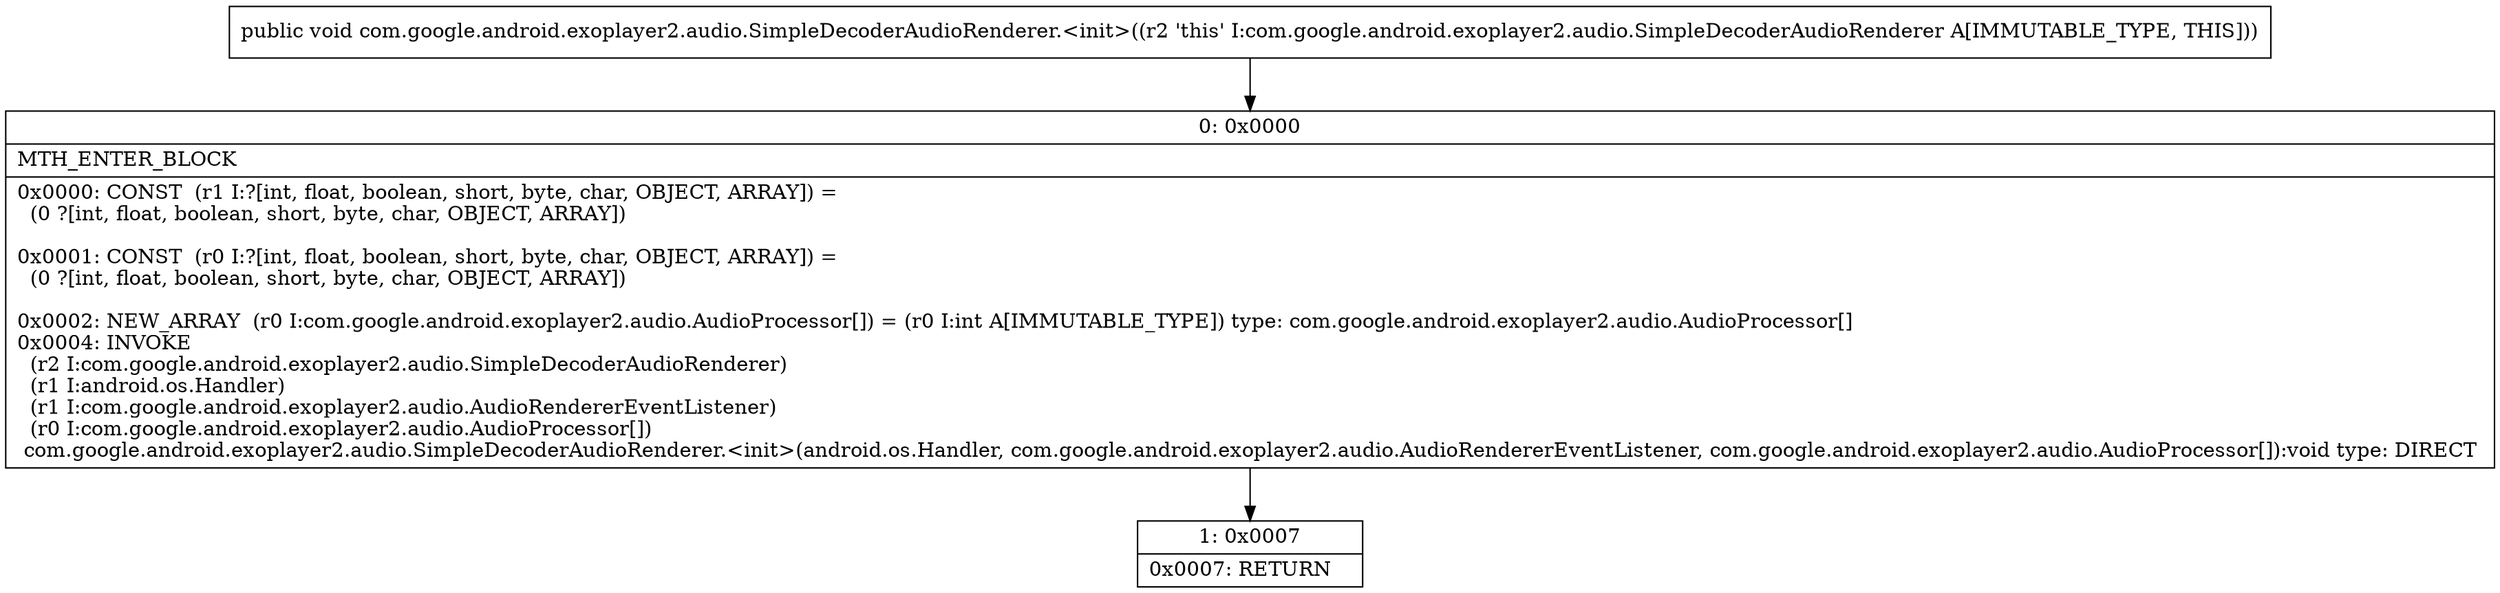 digraph "CFG forcom.google.android.exoplayer2.audio.SimpleDecoderAudioRenderer.\<init\>()V" {
Node_0 [shape=record,label="{0\:\ 0x0000|MTH_ENTER_BLOCK\l|0x0000: CONST  (r1 I:?[int, float, boolean, short, byte, char, OBJECT, ARRAY]) = \l  (0 ?[int, float, boolean, short, byte, char, OBJECT, ARRAY])\l \l0x0001: CONST  (r0 I:?[int, float, boolean, short, byte, char, OBJECT, ARRAY]) = \l  (0 ?[int, float, boolean, short, byte, char, OBJECT, ARRAY])\l \l0x0002: NEW_ARRAY  (r0 I:com.google.android.exoplayer2.audio.AudioProcessor[]) = (r0 I:int A[IMMUTABLE_TYPE]) type: com.google.android.exoplayer2.audio.AudioProcessor[] \l0x0004: INVOKE  \l  (r2 I:com.google.android.exoplayer2.audio.SimpleDecoderAudioRenderer)\l  (r1 I:android.os.Handler)\l  (r1 I:com.google.android.exoplayer2.audio.AudioRendererEventListener)\l  (r0 I:com.google.android.exoplayer2.audio.AudioProcessor[])\l com.google.android.exoplayer2.audio.SimpleDecoderAudioRenderer.\<init\>(android.os.Handler, com.google.android.exoplayer2.audio.AudioRendererEventListener, com.google.android.exoplayer2.audio.AudioProcessor[]):void type: DIRECT \l}"];
Node_1 [shape=record,label="{1\:\ 0x0007|0x0007: RETURN   \l}"];
MethodNode[shape=record,label="{public void com.google.android.exoplayer2.audio.SimpleDecoderAudioRenderer.\<init\>((r2 'this' I:com.google.android.exoplayer2.audio.SimpleDecoderAudioRenderer A[IMMUTABLE_TYPE, THIS])) }"];
MethodNode -> Node_0;
Node_0 -> Node_1;
}

